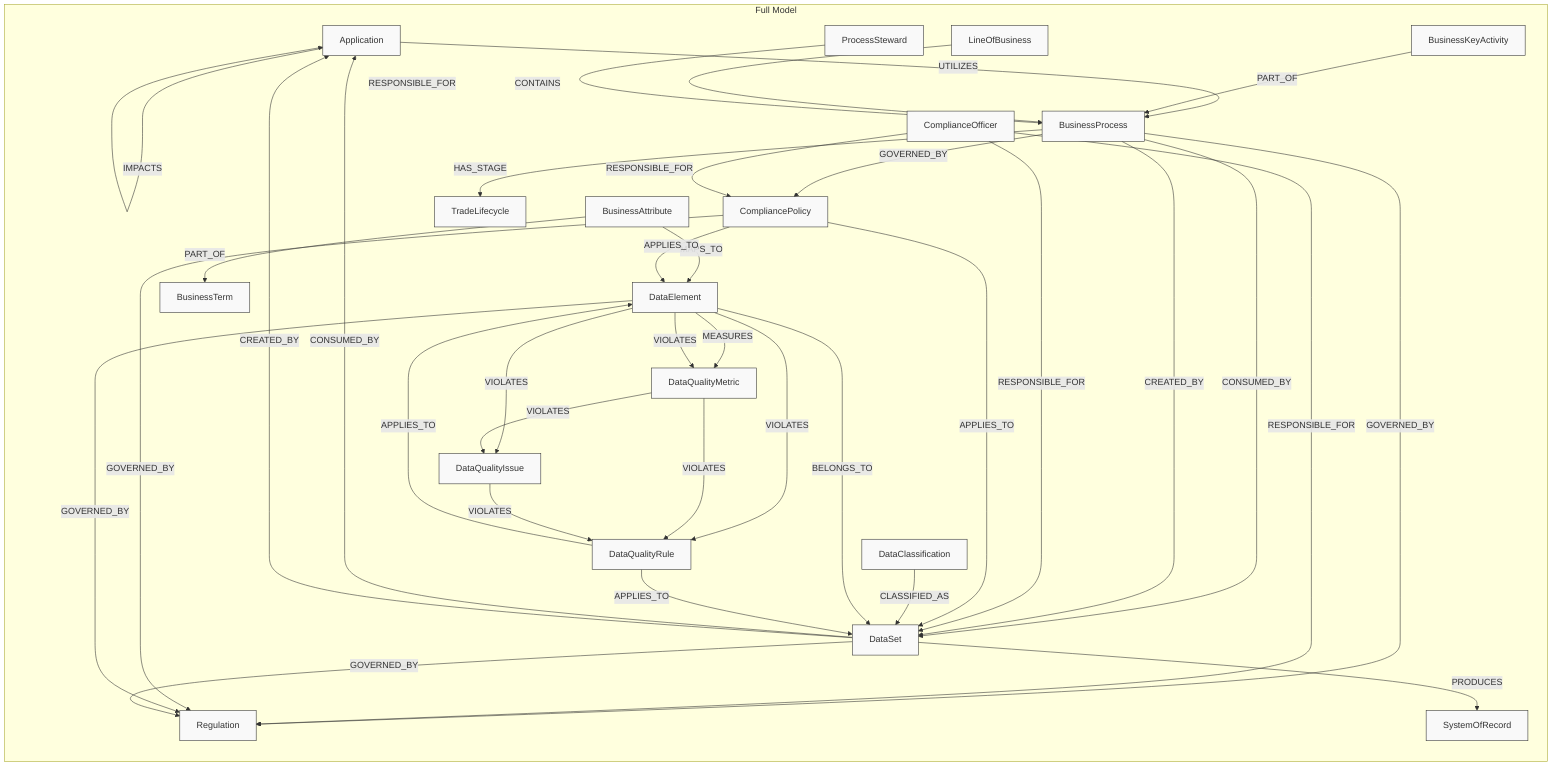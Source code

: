 %%{
  init: {
    'theme': 'base',
    'themeVariables': {
      'background': '#f4f4f4'
      'primaryColor': '#BB2528',
      'primaryTextColor': '#fff',
      'primaryBorderColor': '#7C0000',
      'lineColor': '#F8B229',
      'secondaryColor': '#006100',
      'tertiaryColor': '#fff'
    }
  }
}%%
graph LR
subgraph "Full Model"
    A[Application]:::entity
    BA[BusinessAttribute]:::entity
    BKA[BusinessKeyActivity]:::entity
    BP[BusinessProcess]:::entity
    BT[BusinessTerm]:::entity
    CO[ComplianceOfficer]:::entity
    CP[CompliancePolicy]:::entity
    DC[DataClassification]:::entity
    DE[DataElement]:::entity
    DQI[DataQualityIssue]:::entity
    DQM[DataQualityMetric]:::entity
    DQR[DataQualityRule]:::entity
    DS[DataSet]:::entity
    LOB[LineOfBusiness]:::entity
    PS[ProcessSteward]:::entity
    R[Regulation]:::entity
    SR[SystemOfRecord]:::entity
    TLC[TradeLifecycle]:::entity

  A --IMPACTS--> A
  DS --CONSUMED_BY--> A
  DS --CREATED_BY--> A
  A --UTILIZES--> BP
  BA --MAPS_TO--> DE
  BA --PART_OF--> BT
  BKA --PART_OF--> BP
  BP --CONSUMED_BY--> DS
  BP --CREATED_BY--> DS
  BP --GOVERNED_BY--> CP
  BP --GOVERNED_BY--> R
  BP --HAS_STAGE--> TLC
  CO --RESPONSIBLE_FOR--> CP
  CO --RESPONSIBLE_FOR--> DS
  CO --RESPONSIBLE_FOR--> R
  CP --APPLIES_TO--> DS
  CP --APPLIES_TO--> DE
  CP --GOVERNED_BY--> R
  DC --CLASSIFIED_AS--> DS
  DE --BELONGS_TO--> DS
  DE --GOVERNED_BY--> R
  DE --MEASURES--> DQM
  DE --VIOLATES--> DQI
  DE --VIOLATES--> DQR
  DE --VIOLATES--> DQM
  DS --GOVERNED_BY--> R
  DS --PRODUCES--> SR
  DQM --VIOLATES--> DQI
  DQM --VIOLATES--> DQR
  DQI --VIOLATES--> DQR
  DQR --APPLIES_TO--> DS
  DQR --APPLIES_TO--> DE
  LOB --CONTAINS--> BP
  PS --RESPONSIBLE_FOR--> BP

classDef entity fill:#f9f9f9,stroke:#333,stroke-width:1px;
classDef relation fill:#EFEFEF,stroke:#666,stroke-width:1px;

end